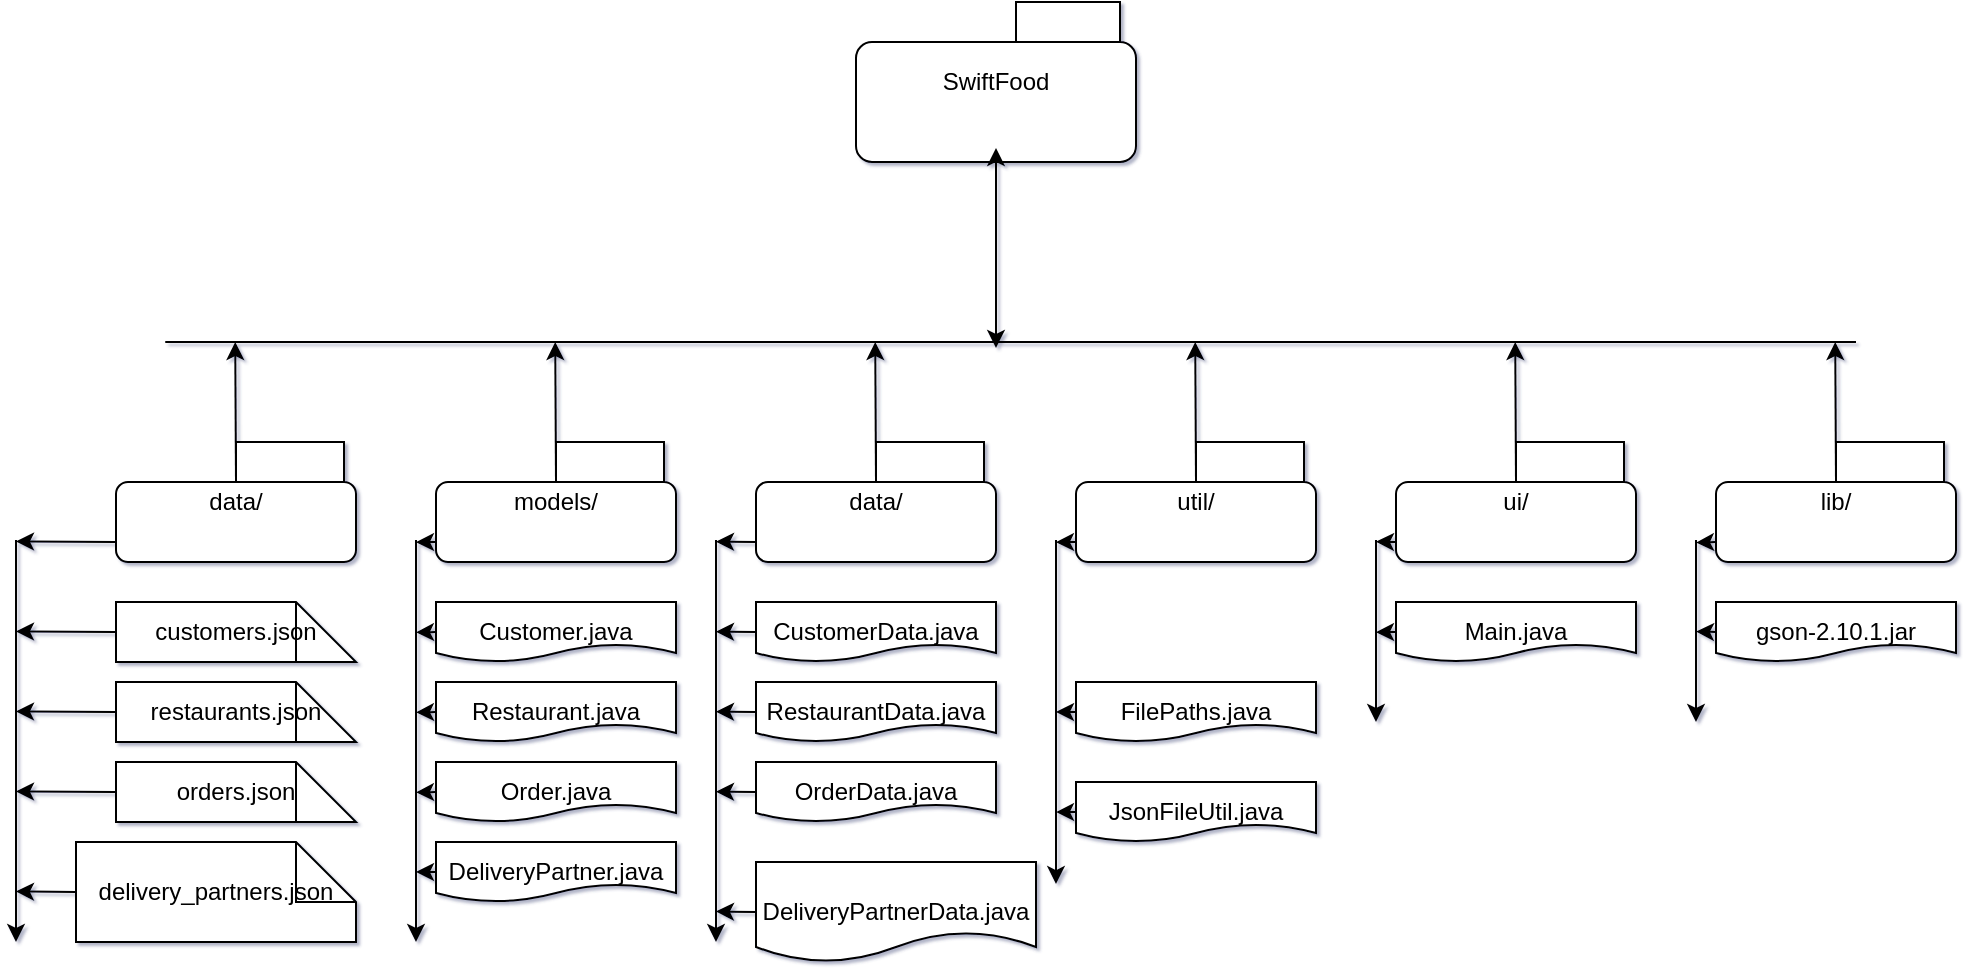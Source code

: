 <mxfile>
    <diagram id="K9a-z1s3GDhBKAXdg3EN" name="File Structure">
        <mxGraphModel dx="1517" dy="1057" grid="0" gridSize="10" guides="1" tooltips="1" connect="1" arrows="1" fold="1" page="0" pageScale="1" pageWidth="1100" pageHeight="850" background="#ffffff" math="0" shadow="1" adaptiveColors="simple">
            <root>
                <mxCell id="0"/>
                <mxCell id="1" parent="0"/>
                <mxCell id="86" value="SwiftFood" style="shape=folder;whiteSpace=wrap;html=1;rounded=1;" vertex="1" parent="1">
                    <mxGeometry x="500" y="-70" width="140" height="80" as="geometry"/>
                </mxCell>
                <mxCell id="113" style="edgeStyle=none;rounded=1;html=1;exitX=0;exitY=0;exitDx=60;exitDy=20;exitPerimeter=0;" edge="1" parent="1" source="87">
                    <mxGeometry relative="1" as="geometry">
                        <mxPoint x="189.615" y="100" as="targetPoint"/>
                    </mxGeometry>
                </mxCell>
                <mxCell id="144" style="edgeStyle=none;rounded=1;html=1;exitX=0;exitY=0;exitDx=0;exitDy=50;exitPerimeter=0;" edge="1" parent="1" source="87">
                    <mxGeometry relative="1" as="geometry">
                        <mxPoint x="80" y="199.75" as="targetPoint"/>
                    </mxGeometry>
                </mxCell>
                <mxCell id="87" value="data/" style="shape=folder;whiteSpace=wrap;html=1;rounded=1;" vertex="1" parent="1">
                    <mxGeometry x="130" y="150" width="120" height="60" as="geometry"/>
                </mxCell>
                <mxCell id="145" style="edgeStyle=none;rounded=1;html=1;exitX=0;exitY=0.5;exitDx=0;exitDy=0;exitPerimeter=0;" edge="1" parent="1" source="88">
                    <mxGeometry relative="1" as="geometry">
                        <mxPoint x="80" y="244.75" as="targetPoint"/>
                    </mxGeometry>
                </mxCell>
                <mxCell id="88" value="customers.json" style="shape=note;whiteSpace=wrap;html=1;rounded=1;" vertex="1" parent="1">
                    <mxGeometry x="130" y="230" width="120" height="30" as="geometry"/>
                </mxCell>
                <mxCell id="146" style="edgeStyle=none;rounded=1;html=1;exitX=0;exitY=0.5;exitDx=0;exitDy=0;exitPerimeter=0;" edge="1" parent="1" source="89">
                    <mxGeometry relative="1" as="geometry">
                        <mxPoint x="80" y="284.75" as="targetPoint"/>
                    </mxGeometry>
                </mxCell>
                <mxCell id="89" value="restaurants.json" style="shape=note;whiteSpace=wrap;html=1;rounded=1;" vertex="1" parent="1">
                    <mxGeometry x="130" y="270" width="120" height="30" as="geometry"/>
                </mxCell>
                <mxCell id="147" style="edgeStyle=none;rounded=1;html=1;exitX=0;exitY=0.5;exitDx=0;exitDy=0;exitPerimeter=0;" edge="1" parent="1" source="90">
                    <mxGeometry relative="1" as="geometry">
                        <mxPoint x="80" y="324.75" as="targetPoint"/>
                    </mxGeometry>
                </mxCell>
                <mxCell id="90" value="orders.json" style="shape=note;whiteSpace=wrap;html=1;rounded=1;" vertex="1" parent="1">
                    <mxGeometry x="130" y="310" width="120" height="30" as="geometry"/>
                </mxCell>
                <mxCell id="149" style="edgeStyle=none;rounded=1;html=1;exitX=0;exitY=0.5;exitDx=0;exitDy=0;exitPerimeter=0;" edge="1" parent="1" source="91">
                    <mxGeometry relative="1" as="geometry">
                        <mxPoint x="80" y="374.75" as="targetPoint"/>
                    </mxGeometry>
                </mxCell>
                <mxCell id="91" value="delivery_partners.json" style="shape=note;whiteSpace=wrap;html=1;rounded=1;" vertex="1" parent="1">
                    <mxGeometry x="110" y="350" width="140" height="50" as="geometry"/>
                </mxCell>
                <mxCell id="114" style="edgeStyle=none;rounded=1;html=1;exitX=0;exitY=0;exitDx=60;exitDy=20;exitPerimeter=0;" edge="1" parent="1" source="92">
                    <mxGeometry relative="1" as="geometry">
                        <mxPoint x="349.615" y="100" as="targetPoint"/>
                    </mxGeometry>
                </mxCell>
                <mxCell id="142" style="edgeStyle=none;rounded=1;html=1;exitX=0;exitY=0;exitDx=0;exitDy=50;exitPerimeter=0;" edge="1" parent="1" source="92">
                    <mxGeometry relative="1" as="geometry">
                        <mxPoint x="280" y="200.07" as="targetPoint"/>
                    </mxGeometry>
                </mxCell>
                <mxCell id="92" value="models/" style="shape=folder;whiteSpace=wrap;html=1;rounded=1;" vertex="1" parent="1">
                    <mxGeometry x="290" y="150" width="120" height="60" as="geometry"/>
                </mxCell>
                <mxCell id="141" style="edgeStyle=none;rounded=1;html=1;exitX=0;exitY=0.5;exitDx=0;exitDy=0;" edge="1" parent="1" source="93">
                    <mxGeometry relative="1" as="geometry">
                        <mxPoint x="280" y="245.186" as="targetPoint"/>
                    </mxGeometry>
                </mxCell>
                <mxCell id="93" value="Customer.java" style="shape=document;whiteSpace=wrap;html=1;rounded=1;" vertex="1" parent="1">
                    <mxGeometry x="290" y="230" width="120" height="30" as="geometry"/>
                </mxCell>
                <mxCell id="140" style="edgeStyle=none;rounded=1;html=1;exitX=0;exitY=0.5;exitDx=0;exitDy=0;" edge="1" parent="1" source="94">
                    <mxGeometry relative="1" as="geometry">
                        <mxPoint x="280" y="285.186" as="targetPoint"/>
                    </mxGeometry>
                </mxCell>
                <mxCell id="94" value="Restaurant.java" style="shape=document;whiteSpace=wrap;html=1;rounded=1;" vertex="1" parent="1">
                    <mxGeometry x="290" y="270" width="120" height="30" as="geometry"/>
                </mxCell>
                <mxCell id="143" style="edgeStyle=none;rounded=1;html=1;exitX=0;exitY=0.5;exitDx=0;exitDy=0;" edge="1" parent="1" source="95">
                    <mxGeometry relative="1" as="geometry">
                        <mxPoint x="280" y="325.186" as="targetPoint"/>
                    </mxGeometry>
                </mxCell>
                <mxCell id="95" value="Order.java" style="shape=document;whiteSpace=wrap;html=1;rounded=1;" vertex="1" parent="1">
                    <mxGeometry x="290" y="310" width="120" height="30" as="geometry"/>
                </mxCell>
                <mxCell id="139" style="edgeStyle=none;rounded=1;html=1;exitX=0;exitY=0.5;exitDx=0;exitDy=0;" edge="1" parent="1" source="96">
                    <mxGeometry relative="1" as="geometry">
                        <mxPoint x="280" y="365" as="targetPoint"/>
                    </mxGeometry>
                </mxCell>
                <mxCell id="96" value="DeliveryPartner.java" style="shape=document;whiteSpace=wrap;html=1;rounded=1;" vertex="1" parent="1">
                    <mxGeometry x="290" y="350" width="120" height="30" as="geometry"/>
                </mxCell>
                <mxCell id="115" style="edgeStyle=none;rounded=1;html=1;exitX=0;exitY=0;exitDx=60;exitDy=20;exitPerimeter=0;" edge="1" parent="1" source="97">
                    <mxGeometry relative="1" as="geometry">
                        <mxPoint x="509.615" y="100" as="targetPoint"/>
                    </mxGeometry>
                </mxCell>
                <mxCell id="133" style="edgeStyle=none;rounded=1;html=1;exitX=0;exitY=0;exitDx=0;exitDy=50;exitPerimeter=0;" edge="1" parent="1" source="97">
                    <mxGeometry relative="1" as="geometry">
                        <mxPoint x="430" y="199.833" as="targetPoint"/>
                    </mxGeometry>
                </mxCell>
                <mxCell id="97" value="data/" style="shape=folder;whiteSpace=wrap;html=1;rounded=1;" vertex="1" parent="1">
                    <mxGeometry x="450" y="150" width="120" height="60" as="geometry"/>
                </mxCell>
                <mxCell id="134" style="edgeStyle=none;rounded=1;html=1;exitX=0;exitY=0.5;exitDx=0;exitDy=0;" edge="1" parent="1" source="98">
                    <mxGeometry relative="1" as="geometry">
                        <mxPoint x="430" y="244.833" as="targetPoint"/>
                    </mxGeometry>
                </mxCell>
                <mxCell id="98" value="CustomerData.java" style="shape=document;whiteSpace=wrap;html=1;rounded=1;" vertex="1" parent="1">
                    <mxGeometry x="450" y="230" width="120" height="30" as="geometry"/>
                </mxCell>
                <mxCell id="135" style="edgeStyle=none;rounded=1;html=1;exitX=0;exitY=0.5;exitDx=0;exitDy=0;" edge="1" parent="1" source="99">
                    <mxGeometry relative="1" as="geometry">
                        <mxPoint x="430" y="284.833" as="targetPoint"/>
                    </mxGeometry>
                </mxCell>
                <mxCell id="99" value="RestaurantData.java" style="shape=document;whiteSpace=wrap;html=1;rounded=1;" vertex="1" parent="1">
                    <mxGeometry x="450" y="270" width="120" height="30" as="geometry"/>
                </mxCell>
                <mxCell id="136" style="edgeStyle=none;rounded=1;html=1;exitX=0;exitY=0.5;exitDx=0;exitDy=0;" edge="1" parent="1" source="100">
                    <mxGeometry relative="1" as="geometry">
                        <mxPoint x="430" y="324.833" as="targetPoint"/>
                    </mxGeometry>
                </mxCell>
                <mxCell id="100" value="OrderData.java" style="shape=document;whiteSpace=wrap;html=1;rounded=1;" vertex="1" parent="1">
                    <mxGeometry x="450" y="310" width="120" height="30" as="geometry"/>
                </mxCell>
                <mxCell id="138" style="edgeStyle=none;rounded=1;html=1;exitX=0;exitY=0.5;exitDx=0;exitDy=0;" edge="1" parent="1" source="101">
                    <mxGeometry relative="1" as="geometry">
                        <mxPoint x="430" y="384.727" as="targetPoint"/>
                    </mxGeometry>
                </mxCell>
                <mxCell id="101" value="DeliveryPartnerData.java" style="shape=document;whiteSpace=wrap;html=1;rounded=1;" vertex="1" parent="1">
                    <mxGeometry x="450" y="360" width="140" height="50" as="geometry"/>
                </mxCell>
                <mxCell id="116" style="edgeStyle=none;rounded=1;html=1;exitX=0;exitY=0;exitDx=60;exitDy=20;exitPerimeter=0;" edge="1" parent="1" source="102">
                    <mxGeometry relative="1" as="geometry">
                        <mxPoint x="669.615" y="100" as="targetPoint"/>
                    </mxGeometry>
                </mxCell>
                <mxCell id="127" style="edgeStyle=none;rounded=1;html=1;exitX=0;exitY=0;exitDx=0;exitDy=50;exitPerimeter=0;" edge="1" parent="1" source="102">
                    <mxGeometry relative="1" as="geometry">
                        <mxPoint x="600" y="200.135" as="targetPoint"/>
                    </mxGeometry>
                </mxCell>
                <mxCell id="102" value="util/" style="shape=folder;whiteSpace=wrap;html=1;rounded=1;" vertex="1" parent="1">
                    <mxGeometry x="610" y="150" width="120" height="60" as="geometry"/>
                </mxCell>
                <mxCell id="126" style="edgeStyle=none;rounded=1;html=1;exitX=0;exitY=0.5;exitDx=0;exitDy=0;" edge="1" parent="1" source="103">
                    <mxGeometry relative="1" as="geometry">
                        <mxPoint x="600" y="335.059" as="targetPoint"/>
                    </mxGeometry>
                </mxCell>
                <mxCell id="103" value="JsonFileUtil.java" style="shape=document;whiteSpace=wrap;html=1;rounded=1;" vertex="1" parent="1">
                    <mxGeometry x="610" y="320" width="120" height="30" as="geometry"/>
                </mxCell>
                <mxCell id="125" style="edgeStyle=none;rounded=1;html=1;exitX=0;exitY=0.5;exitDx=0;exitDy=0;" edge="1" parent="1" source="104">
                    <mxGeometry relative="1" as="geometry">
                        <mxPoint x="600" y="284.941" as="targetPoint"/>
                    </mxGeometry>
                </mxCell>
                <mxCell id="104" value="FilePaths.java" style="shape=document;whiteSpace=wrap;html=1;rounded=1;" vertex="1" parent="1">
                    <mxGeometry x="610" y="270" width="120" height="30" as="geometry"/>
                </mxCell>
                <mxCell id="117" style="edgeStyle=none;rounded=1;html=1;exitX=0;exitY=0;exitDx=60;exitDy=20;exitPerimeter=0;" edge="1" parent="1" source="105">
                    <mxGeometry relative="1" as="geometry">
                        <mxPoint x="829.615" y="100" as="targetPoint"/>
                    </mxGeometry>
                </mxCell>
                <mxCell id="128" style="edgeStyle=none;rounded=1;html=1;exitX=0;exitY=0;exitDx=0;exitDy=50;exitPerimeter=0;" edge="1" parent="1" source="105">
                    <mxGeometry relative="1" as="geometry">
                        <mxPoint x="760" y="199.857" as="targetPoint"/>
                    </mxGeometry>
                </mxCell>
                <mxCell id="105" value="ui/" style="shape=folder;whiteSpace=wrap;html=1;rounded=1;" vertex="1" parent="1">
                    <mxGeometry x="770" y="150" width="120" height="60" as="geometry"/>
                </mxCell>
                <mxCell id="129" style="edgeStyle=none;rounded=1;html=1;exitX=0;exitY=0.5;exitDx=0;exitDy=0;" edge="1" parent="1" source="106">
                    <mxGeometry relative="1" as="geometry">
                        <mxPoint x="760" y="245.095" as="targetPoint"/>
                    </mxGeometry>
                </mxCell>
                <mxCell id="106" value="Main.java" style="shape=document;whiteSpace=wrap;html=1;rounded=1;" vertex="1" parent="1">
                    <mxGeometry x="770" y="230" width="120" height="30" as="geometry"/>
                </mxCell>
                <mxCell id="118" style="edgeStyle=none;rounded=1;html=1;exitX=0;exitY=0;exitDx=60;exitDy=20;exitPerimeter=0;" edge="1" parent="1" source="107">
                    <mxGeometry relative="1" as="geometry">
                        <mxPoint x="989.615" y="100" as="targetPoint"/>
                    </mxGeometry>
                </mxCell>
                <mxCell id="130" style="edgeStyle=none;rounded=1;html=1;exitX=0;exitY=0;exitDx=0;exitDy=50.0;exitPerimeter=0;" edge="1" parent="1" source="107">
                    <mxGeometry relative="1" as="geometry">
                        <mxPoint x="920" y="200.296" as="targetPoint"/>
                    </mxGeometry>
                </mxCell>
                <mxCell id="107" value="lib/" style="shape=folder;whiteSpace=wrap;html=1;rounded=1;" vertex="1" parent="1">
                    <mxGeometry x="930" y="150" width="120" height="60" as="geometry"/>
                </mxCell>
                <mxCell id="131" style="edgeStyle=none;rounded=1;html=1;exitX=0;exitY=0.5;exitDx=0;exitDy=0;" edge="1" parent="1" source="108">
                    <mxGeometry relative="1" as="geometry">
                        <mxPoint x="920" y="244.741" as="targetPoint"/>
                    </mxGeometry>
                </mxCell>
                <mxCell id="108" value="gson-2.10.1.jar" style="shape=document;whiteSpace=wrap;html=1;rounded=1;" vertex="1" parent="1">
                    <mxGeometry x="930" y="230" width="120" height="30" as="geometry"/>
                </mxCell>
                <mxCell id="109" value="" style="endArrow=none;html=1;rounded=1;" edge="1" parent="1">
                    <mxGeometry width="50" height="50" relative="1" as="geometry">
                        <mxPoint x="630" y="100" as="sourcePoint"/>
                        <mxPoint x="1000" y="100" as="targetPoint"/>
                        <Array as="points">
                            <mxPoint x="150" y="100"/>
                        </Array>
                    </mxGeometry>
                </mxCell>
                <mxCell id="119" value="" style="endArrow=classic;html=1;rounded=1;" edge="1" parent="1">
                    <mxGeometry width="50" height="50" relative="1" as="geometry">
                        <mxPoint x="280" y="198.97" as="sourcePoint"/>
                        <mxPoint x="280" y="400" as="targetPoint"/>
                    </mxGeometry>
                </mxCell>
                <mxCell id="120" value="" style="endArrow=classic;html=1;rounded=1;" edge="1" parent="1">
                    <mxGeometry width="50" height="50" relative="1" as="geometry">
                        <mxPoint x="80" y="198.97" as="sourcePoint"/>
                        <mxPoint x="80" y="400" as="targetPoint"/>
                    </mxGeometry>
                </mxCell>
                <mxCell id="121" value="" style="endArrow=classic;html=1;rounded=1;" edge="1" parent="1">
                    <mxGeometry width="50" height="50" relative="1" as="geometry">
                        <mxPoint x="430" y="198.97" as="sourcePoint"/>
                        <mxPoint x="430" y="400" as="targetPoint"/>
                    </mxGeometry>
                </mxCell>
                <mxCell id="122" value="" style="endArrow=classic;html=1;rounded=1;" edge="1" parent="1">
                    <mxGeometry width="50" height="50" relative="1" as="geometry">
                        <mxPoint x="600" y="198.97" as="sourcePoint"/>
                        <mxPoint x="600" y="371.021" as="targetPoint"/>
                    </mxGeometry>
                </mxCell>
                <mxCell id="123" value="" style="endArrow=classic;html=1;rounded=1;" edge="1" parent="1">
                    <mxGeometry width="50" height="50" relative="1" as="geometry">
                        <mxPoint x="760" y="198.97" as="sourcePoint"/>
                        <mxPoint x="760" y="290" as="targetPoint"/>
                    </mxGeometry>
                </mxCell>
                <mxCell id="124" value="" style="endArrow=classic;html=1;rounded=1;" edge="1" parent="1">
                    <mxGeometry width="50" height="50" relative="1" as="geometry">
                        <mxPoint x="920" y="198.97" as="sourcePoint"/>
                        <mxPoint x="920" y="290" as="targetPoint"/>
                    </mxGeometry>
                </mxCell>
                <mxCell id="150" value="" style="endArrow=classic;startArrow=classic;html=1;rounded=1;entryX=0.5;entryY=1;entryDx=0;entryDy=0;entryPerimeter=0;" edge="1" parent="1">
                    <mxGeometry width="50" height="50" relative="1" as="geometry">
                        <mxPoint x="570" y="103" as="sourcePoint"/>
                        <mxPoint x="570" y="3" as="targetPoint"/>
                        <Array as="points"/>
                    </mxGeometry>
                </mxCell>
            </root>
        </mxGraphModel>
    </diagram>
</mxfile>